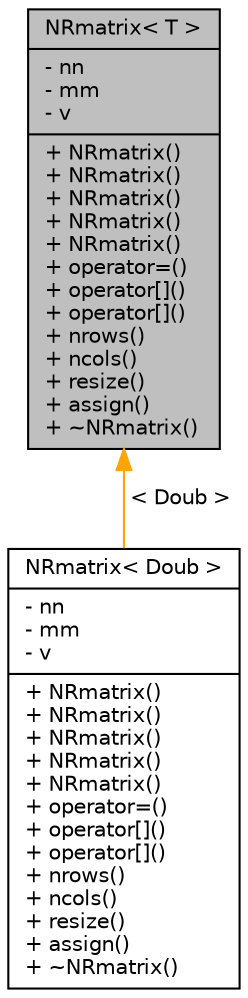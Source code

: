 digraph "NRmatrix&lt; T &gt;"
{
  bgcolor="transparent";
  edge [fontname="Helvetica",fontsize="10",labelfontname="Helvetica",labelfontsize="10"];
  node [fontname="Helvetica",fontsize="10",shape=record];
  Node0 [label="{NRmatrix\< T \>\n|- nn\l- mm\l- v\l|+ NRmatrix()\l+ NRmatrix()\l+ NRmatrix()\l+ NRmatrix()\l+ NRmatrix()\l+ operator=()\l+ operator[]()\l+ operator[]()\l+ nrows()\l+ ncols()\l+ resize()\l+ assign()\l+ ~NRmatrix()\l}",height=0.2,width=0.4,color="black", fillcolor="grey75", style="filled", fontcolor="black"];
  Node0 -> Node1 [dir="back",color="orange",fontsize="10",style="solid",label=" \< Doub \>" ,fontname="Helvetica"];
  Node1 [label="{NRmatrix\< Doub \>\n|- nn\l- mm\l- v\l|+ NRmatrix()\l+ NRmatrix()\l+ NRmatrix()\l+ NRmatrix()\l+ NRmatrix()\l+ operator=()\l+ operator[]()\l+ operator[]()\l+ nrows()\l+ ncols()\l+ resize()\l+ assign()\l+ ~NRmatrix()\l}",height=0.2,width=0.4,color="black",URL="$classNRmatrix.html"];
}
